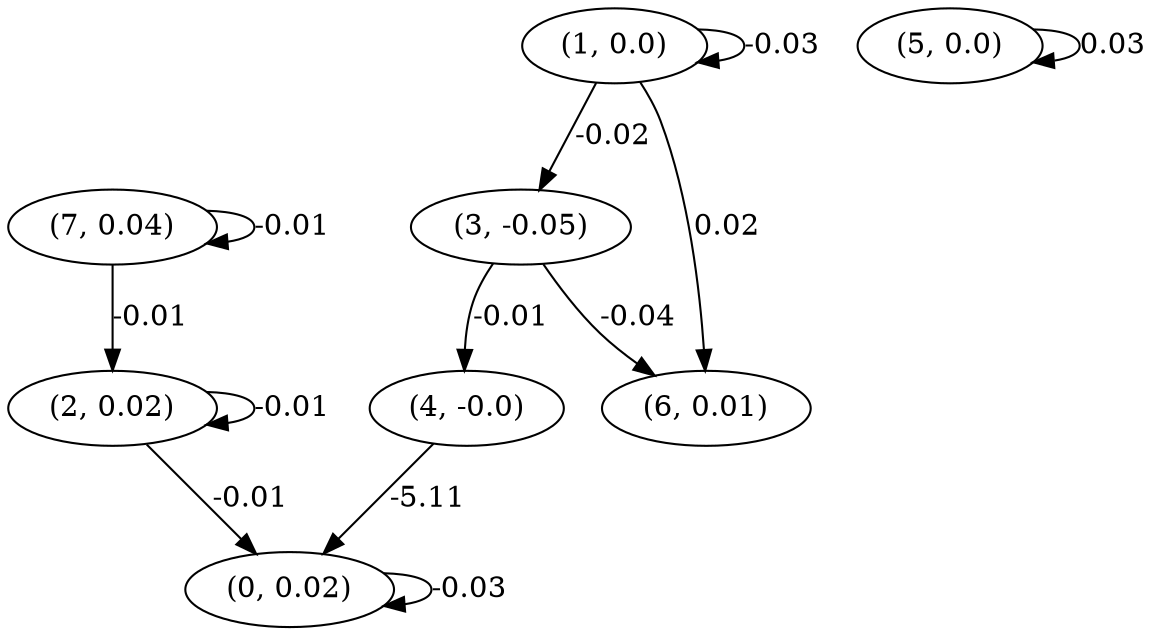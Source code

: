 digraph {
    0 [ label = "(0, 0.02)" ]
    1 [ label = "(1, 0.0)" ]
    2 [ label = "(2, 0.02)" ]
    3 [ label = "(3, -0.05)" ]
    4 [ label = "(4, -0.0)" ]
    5 [ label = "(5, 0.0)" ]
    6 [ label = "(6, 0.01)" ]
    7 [ label = "(7, 0.04)" ]
    0 -> 0 [ label = "-0.03" ]
    1 -> 1 [ label = "-0.03" ]
    2 -> 2 [ label = "-0.01" ]
    5 -> 5 [ label = "0.03" ]
    7 -> 7 [ label = "-0.01" ]
    2 -> 0 [ label = "-0.01" ]
    4 -> 0 [ label = "-5.11" ]
    7 -> 2 [ label = "-0.01" ]
    1 -> 3 [ label = "-0.02" ]
    3 -> 4 [ label = "-0.01" ]
    1 -> 6 [ label = "0.02" ]
    3 -> 6 [ label = "-0.04" ]
}

